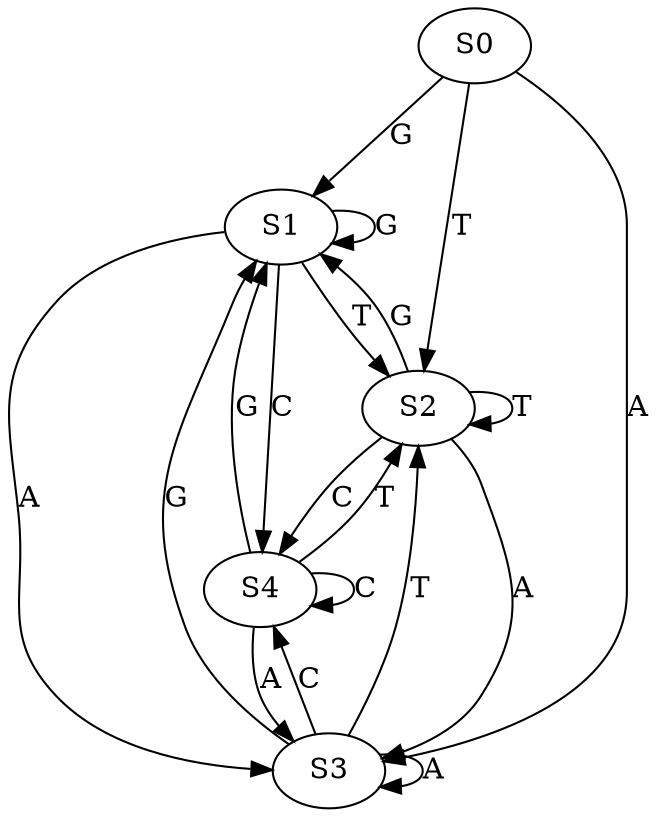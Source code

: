 strict digraph  {
	S0 -> S1 [ label = G ];
	S0 -> S2 [ label = T ];
	S0 -> S3 [ label = A ];
	S1 -> S2 [ label = T ];
	S1 -> S3 [ label = A ];
	S1 -> S1 [ label = G ];
	S1 -> S4 [ label = C ];
	S2 -> S3 [ label = A ];
	S2 -> S1 [ label = G ];
	S2 -> S4 [ label = C ];
	S2 -> S2 [ label = T ];
	S3 -> S1 [ label = G ];
	S3 -> S2 [ label = T ];
	S3 -> S3 [ label = A ];
	S3 -> S4 [ label = C ];
	S4 -> S2 [ label = T ];
	S4 -> S3 [ label = A ];
	S4 -> S1 [ label = G ];
	S4 -> S4 [ label = C ];
}
